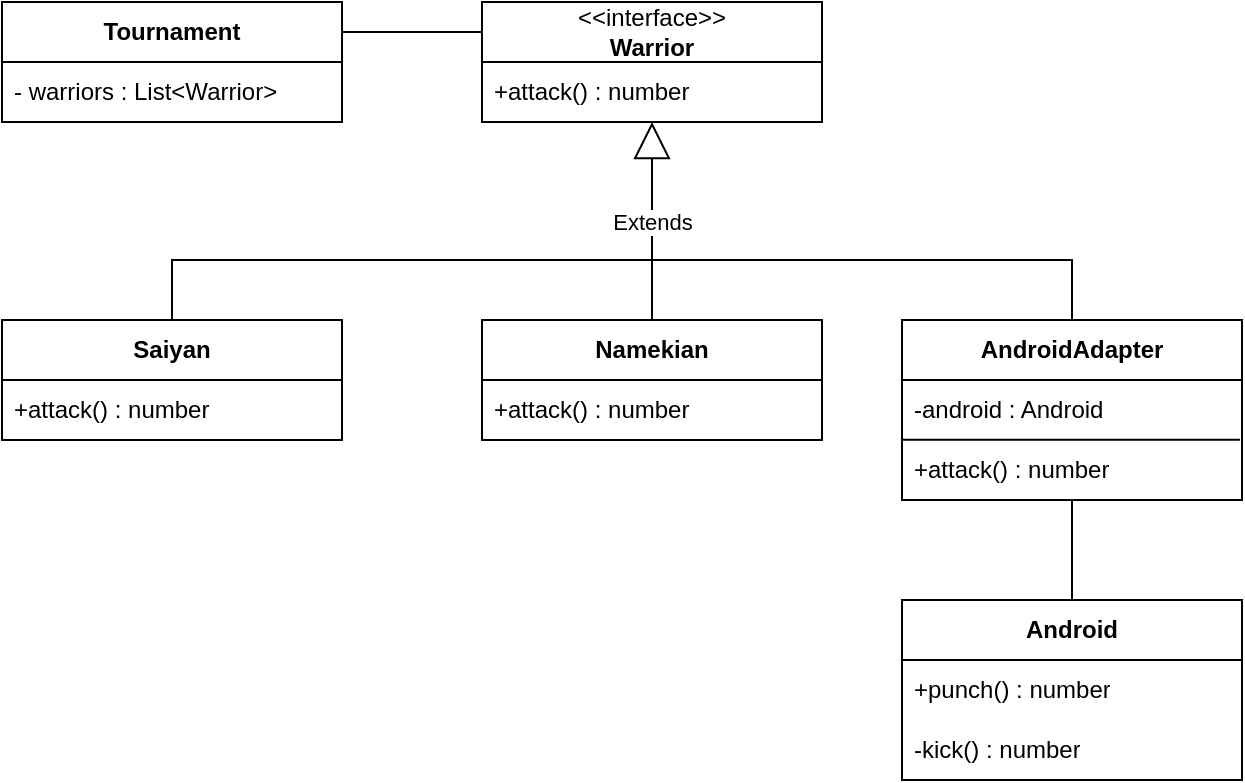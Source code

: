 <mxfile version="21.6.8" type="device">
  <diagram name="Page-1" id="W1NilQ8GJIC6gfzjJf7C">
    <mxGraphModel dx="1219" dy="713" grid="1" gridSize="10" guides="1" tooltips="1" connect="1" arrows="1" fold="1" page="1" pageScale="1" pageWidth="850" pageHeight="1100" math="0" shadow="0">
      <root>
        <mxCell id="0" />
        <mxCell id="1" parent="0" />
        <mxCell id="JQWQL5pKu7mDylMr1U_Y-3" value="&lt;b&gt;Tournament&lt;/b&gt;" style="swimlane;fontStyle=0;childLayout=stackLayout;horizontal=1;startSize=30;horizontalStack=0;resizeParent=1;resizeParentMax=0;resizeLast=0;collapsible=1;marginBottom=0;whiteSpace=wrap;html=1;" vertex="1" parent="1">
          <mxGeometry x="90" y="90" width="170" height="60" as="geometry" />
        </mxCell>
        <mxCell id="JQWQL5pKu7mDylMr1U_Y-5" value="- warriors : List&amp;lt;Warrior&amp;gt;" style="text;strokeColor=none;fillColor=none;align=left;verticalAlign=middle;spacingLeft=4;spacingRight=4;overflow=hidden;points=[[0,0.5],[1,0.5]];portConstraint=eastwest;rotatable=0;whiteSpace=wrap;html=1;" vertex="1" parent="JQWQL5pKu7mDylMr1U_Y-3">
          <mxGeometry y="30" width="170" height="30" as="geometry" />
        </mxCell>
        <mxCell id="JQWQL5pKu7mDylMr1U_Y-7" value="&amp;lt;&amp;lt;interface&amp;gt;&amp;gt;&lt;br&gt;&lt;b&gt;Warrior&lt;/b&gt;" style="swimlane;fontStyle=0;childLayout=stackLayout;horizontal=1;startSize=30;horizontalStack=0;resizeParent=1;resizeParentMax=0;resizeLast=0;collapsible=1;marginBottom=0;whiteSpace=wrap;html=1;" vertex="1" parent="1">
          <mxGeometry x="330" y="90" width="170" height="60" as="geometry" />
        </mxCell>
        <mxCell id="JQWQL5pKu7mDylMr1U_Y-8" value="+attack() : number" style="text;strokeColor=none;fillColor=none;align=left;verticalAlign=middle;spacingLeft=4;spacingRight=4;overflow=hidden;points=[[0,0.5],[1,0.5]];portConstraint=eastwest;rotatable=0;whiteSpace=wrap;html=1;" vertex="1" parent="JQWQL5pKu7mDylMr1U_Y-7">
          <mxGeometry y="30" width="170" height="30" as="geometry" />
        </mxCell>
        <mxCell id="JQWQL5pKu7mDylMr1U_Y-10" value="" style="endArrow=none;html=1;rounded=0;exitX=1;exitY=0.25;exitDx=0;exitDy=0;entryX=0;entryY=0.25;entryDx=0;entryDy=0;" edge="1" parent="1" source="JQWQL5pKu7mDylMr1U_Y-3" target="JQWQL5pKu7mDylMr1U_Y-7">
          <mxGeometry width="50" height="50" relative="1" as="geometry">
            <mxPoint x="240" y="219" as="sourcePoint" />
            <mxPoint x="290" y="169" as="targetPoint" />
          </mxGeometry>
        </mxCell>
        <mxCell id="JQWQL5pKu7mDylMr1U_Y-11" value="&lt;b&gt;Saiyan&lt;/b&gt;" style="swimlane;fontStyle=0;childLayout=stackLayout;horizontal=1;startSize=30;horizontalStack=0;resizeParent=1;resizeParentMax=0;resizeLast=0;collapsible=1;marginBottom=0;whiteSpace=wrap;html=1;" vertex="1" parent="1">
          <mxGeometry x="90" y="249" width="170" height="60" as="geometry" />
        </mxCell>
        <mxCell id="JQWQL5pKu7mDylMr1U_Y-12" value="+attack() : number" style="text;strokeColor=none;fillColor=none;align=left;verticalAlign=middle;spacingLeft=4;spacingRight=4;overflow=hidden;points=[[0,0.5],[1,0.5]];portConstraint=eastwest;rotatable=0;whiteSpace=wrap;html=1;" vertex="1" parent="JQWQL5pKu7mDylMr1U_Y-11">
          <mxGeometry y="30" width="170" height="30" as="geometry" />
        </mxCell>
        <mxCell id="JQWQL5pKu7mDylMr1U_Y-13" value="&lt;b&gt;Namekian&lt;/b&gt;" style="swimlane;fontStyle=0;childLayout=stackLayout;horizontal=1;startSize=30;horizontalStack=0;resizeParent=1;resizeParentMax=0;resizeLast=0;collapsible=1;marginBottom=0;whiteSpace=wrap;html=1;" vertex="1" parent="1">
          <mxGeometry x="330" y="249" width="170" height="60" as="geometry" />
        </mxCell>
        <mxCell id="JQWQL5pKu7mDylMr1U_Y-14" value="+attack() : number" style="text;strokeColor=none;fillColor=none;align=left;verticalAlign=middle;spacingLeft=4;spacingRight=4;overflow=hidden;points=[[0,0.5],[1,0.5]];portConstraint=eastwest;rotatable=0;whiteSpace=wrap;html=1;" vertex="1" parent="JQWQL5pKu7mDylMr1U_Y-13">
          <mxGeometry y="30" width="170" height="30" as="geometry" />
        </mxCell>
        <mxCell id="JQWQL5pKu7mDylMr1U_Y-15" value="&lt;b&gt;AndroidAdapter&lt;/b&gt;" style="swimlane;fontStyle=0;childLayout=stackLayout;horizontal=1;startSize=30;horizontalStack=0;resizeParent=1;resizeParentMax=0;resizeLast=0;collapsible=1;marginBottom=0;whiteSpace=wrap;html=1;" vertex="1" parent="1">
          <mxGeometry x="540" y="249" width="170" height="90" as="geometry" />
        </mxCell>
        <mxCell id="JQWQL5pKu7mDylMr1U_Y-16" value="-android : Android" style="text;strokeColor=none;fillColor=none;align=left;verticalAlign=middle;spacingLeft=4;spacingRight=4;overflow=hidden;points=[[0,0.5],[1,0.5]];portConstraint=eastwest;rotatable=0;whiteSpace=wrap;html=1;" vertex="1" parent="JQWQL5pKu7mDylMr1U_Y-15">
          <mxGeometry y="30" width="170" height="30" as="geometry" />
        </mxCell>
        <mxCell id="JQWQL5pKu7mDylMr1U_Y-18" value="" style="endArrow=none;html=1;rounded=0;entryX=0.994;entryY=-0.006;entryDx=0;entryDy=0;entryPerimeter=0;exitX=0.002;exitY=-0.006;exitDx=0;exitDy=0;exitPerimeter=0;" edge="1" parent="JQWQL5pKu7mDylMr1U_Y-15" source="JQWQL5pKu7mDylMr1U_Y-17" target="JQWQL5pKu7mDylMr1U_Y-17">
          <mxGeometry width="50" height="50" relative="1" as="geometry">
            <mxPoint x="-30" y="120" as="sourcePoint" />
            <mxPoint x="90" y="50" as="targetPoint" />
          </mxGeometry>
        </mxCell>
        <mxCell id="JQWQL5pKu7mDylMr1U_Y-17" value="+attack() : number" style="text;strokeColor=none;fillColor=none;align=left;verticalAlign=middle;spacingLeft=4;spacingRight=4;overflow=hidden;points=[[0,0.5],[1,0.5]];portConstraint=eastwest;rotatable=0;whiteSpace=wrap;html=1;" vertex="1" parent="JQWQL5pKu7mDylMr1U_Y-15">
          <mxGeometry y="60" width="170" height="30" as="geometry" />
        </mxCell>
        <mxCell id="JQWQL5pKu7mDylMr1U_Y-19" value="&lt;b&gt;Android&lt;/b&gt;" style="swimlane;fontStyle=0;childLayout=stackLayout;horizontal=1;startSize=30;horizontalStack=0;resizeParent=1;resizeParentMax=0;resizeLast=0;collapsible=1;marginBottom=0;whiteSpace=wrap;html=1;" vertex="1" parent="1">
          <mxGeometry x="540" y="389" width="170" height="90" as="geometry" />
        </mxCell>
        <mxCell id="JQWQL5pKu7mDylMr1U_Y-20" value="+punch() : number" style="text;strokeColor=none;fillColor=none;align=left;verticalAlign=middle;spacingLeft=4;spacingRight=4;overflow=hidden;points=[[0,0.5],[1,0.5]];portConstraint=eastwest;rotatable=0;whiteSpace=wrap;html=1;" vertex="1" parent="JQWQL5pKu7mDylMr1U_Y-19">
          <mxGeometry y="30" width="170" height="30" as="geometry" />
        </mxCell>
        <mxCell id="JQWQL5pKu7mDylMr1U_Y-21" value="-kick() : number" style="text;strokeColor=none;fillColor=none;align=left;verticalAlign=middle;spacingLeft=4;spacingRight=4;overflow=hidden;points=[[0,0.5],[1,0.5]];portConstraint=eastwest;rotatable=0;whiteSpace=wrap;html=1;" vertex="1" parent="JQWQL5pKu7mDylMr1U_Y-19">
          <mxGeometry y="60" width="170" height="30" as="geometry" />
        </mxCell>
        <mxCell id="JQWQL5pKu7mDylMr1U_Y-29" value="Extends" style="endArrow=block;endSize=16;endFill=0;html=1;rounded=0;exitX=0.5;exitY=0;exitDx=0;exitDy=0;entryX=0.5;entryY=1;entryDx=0;entryDy=0;" edge="1" parent="1" source="JQWQL5pKu7mDylMr1U_Y-13" target="JQWQL5pKu7mDylMr1U_Y-7">
          <mxGeometry width="160" relative="1" as="geometry">
            <mxPoint x="400" y="239" as="sourcePoint" />
            <mxPoint x="560" y="239" as="targetPoint" />
          </mxGeometry>
        </mxCell>
        <mxCell id="JQWQL5pKu7mDylMr1U_Y-31" value="" style="endArrow=none;html=1;rounded=0;exitX=0.5;exitY=0;exitDx=0;exitDy=0;" edge="1" parent="1" source="JQWQL5pKu7mDylMr1U_Y-11">
          <mxGeometry width="50" height="50" relative="1" as="geometry">
            <mxPoint x="320" y="239" as="sourcePoint" />
            <mxPoint x="420" y="219" as="targetPoint" />
            <Array as="points">
              <mxPoint x="175" y="219" />
            </Array>
          </mxGeometry>
        </mxCell>
        <mxCell id="JQWQL5pKu7mDylMr1U_Y-32" value="" style="endArrow=none;html=1;rounded=0;exitX=0.5;exitY=0;exitDx=0;exitDy=0;" edge="1" parent="1" source="JQWQL5pKu7mDylMr1U_Y-15">
          <mxGeometry width="50" height="50" relative="1" as="geometry">
            <mxPoint x="185" y="259" as="sourcePoint" />
            <mxPoint x="410" y="219" as="targetPoint" />
            <Array as="points">
              <mxPoint x="625" y="219" />
            </Array>
          </mxGeometry>
        </mxCell>
        <mxCell id="JQWQL5pKu7mDylMr1U_Y-33" value="" style="endArrow=none;html=1;rounded=0;entryX=0.5;entryY=1;entryDx=0;entryDy=0;exitX=0.5;exitY=0;exitDx=0;exitDy=0;" edge="1" parent="1" source="JQWQL5pKu7mDylMr1U_Y-19" target="JQWQL5pKu7mDylMr1U_Y-15">
          <mxGeometry width="50" height="50" relative="1" as="geometry">
            <mxPoint x="650" y="379" as="sourcePoint" />
            <mxPoint x="620" y="339" as="targetPoint" />
          </mxGeometry>
        </mxCell>
      </root>
    </mxGraphModel>
  </diagram>
</mxfile>
